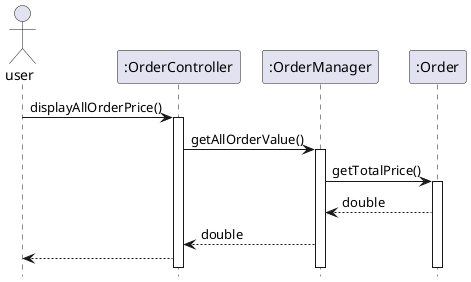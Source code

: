 @startuml
'https://plantuml.com/sequence-diagram

hide footbox

actor user
participant ":OrderController" as ordercontroller
participant ":OrderManager" as ordermanager
participant ":Order" as order

user -> ordercontroller: displayAllOrderPrice()
activate ordercontroller

ordercontroller -> ordermanager: getAllOrderValue()
activate ordermanager

ordermanager -> order : getTotalPrice()
activate order

order --> ordermanager : double
ordermanager --> ordercontroller : double
ordercontroller --> user

@enduml